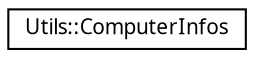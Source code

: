 digraph "Graphical Class Hierarchy"
{
 // LATEX_PDF_SIZE
  edge [fontname="Arial.ttf",fontsize="10",labelfontname="Arial.ttf",labelfontsize="10"];
  node [fontname="Arial.ttf",fontsize="10",shape=record];
  rankdir="LR";
  Node0 [label="Utils::ComputerInfos",height=0.2,width=0.4,color="black", fillcolor="white", style="filled",URL="$class_utils_1_1_computer_infos.html",tooltip=" "];
}
